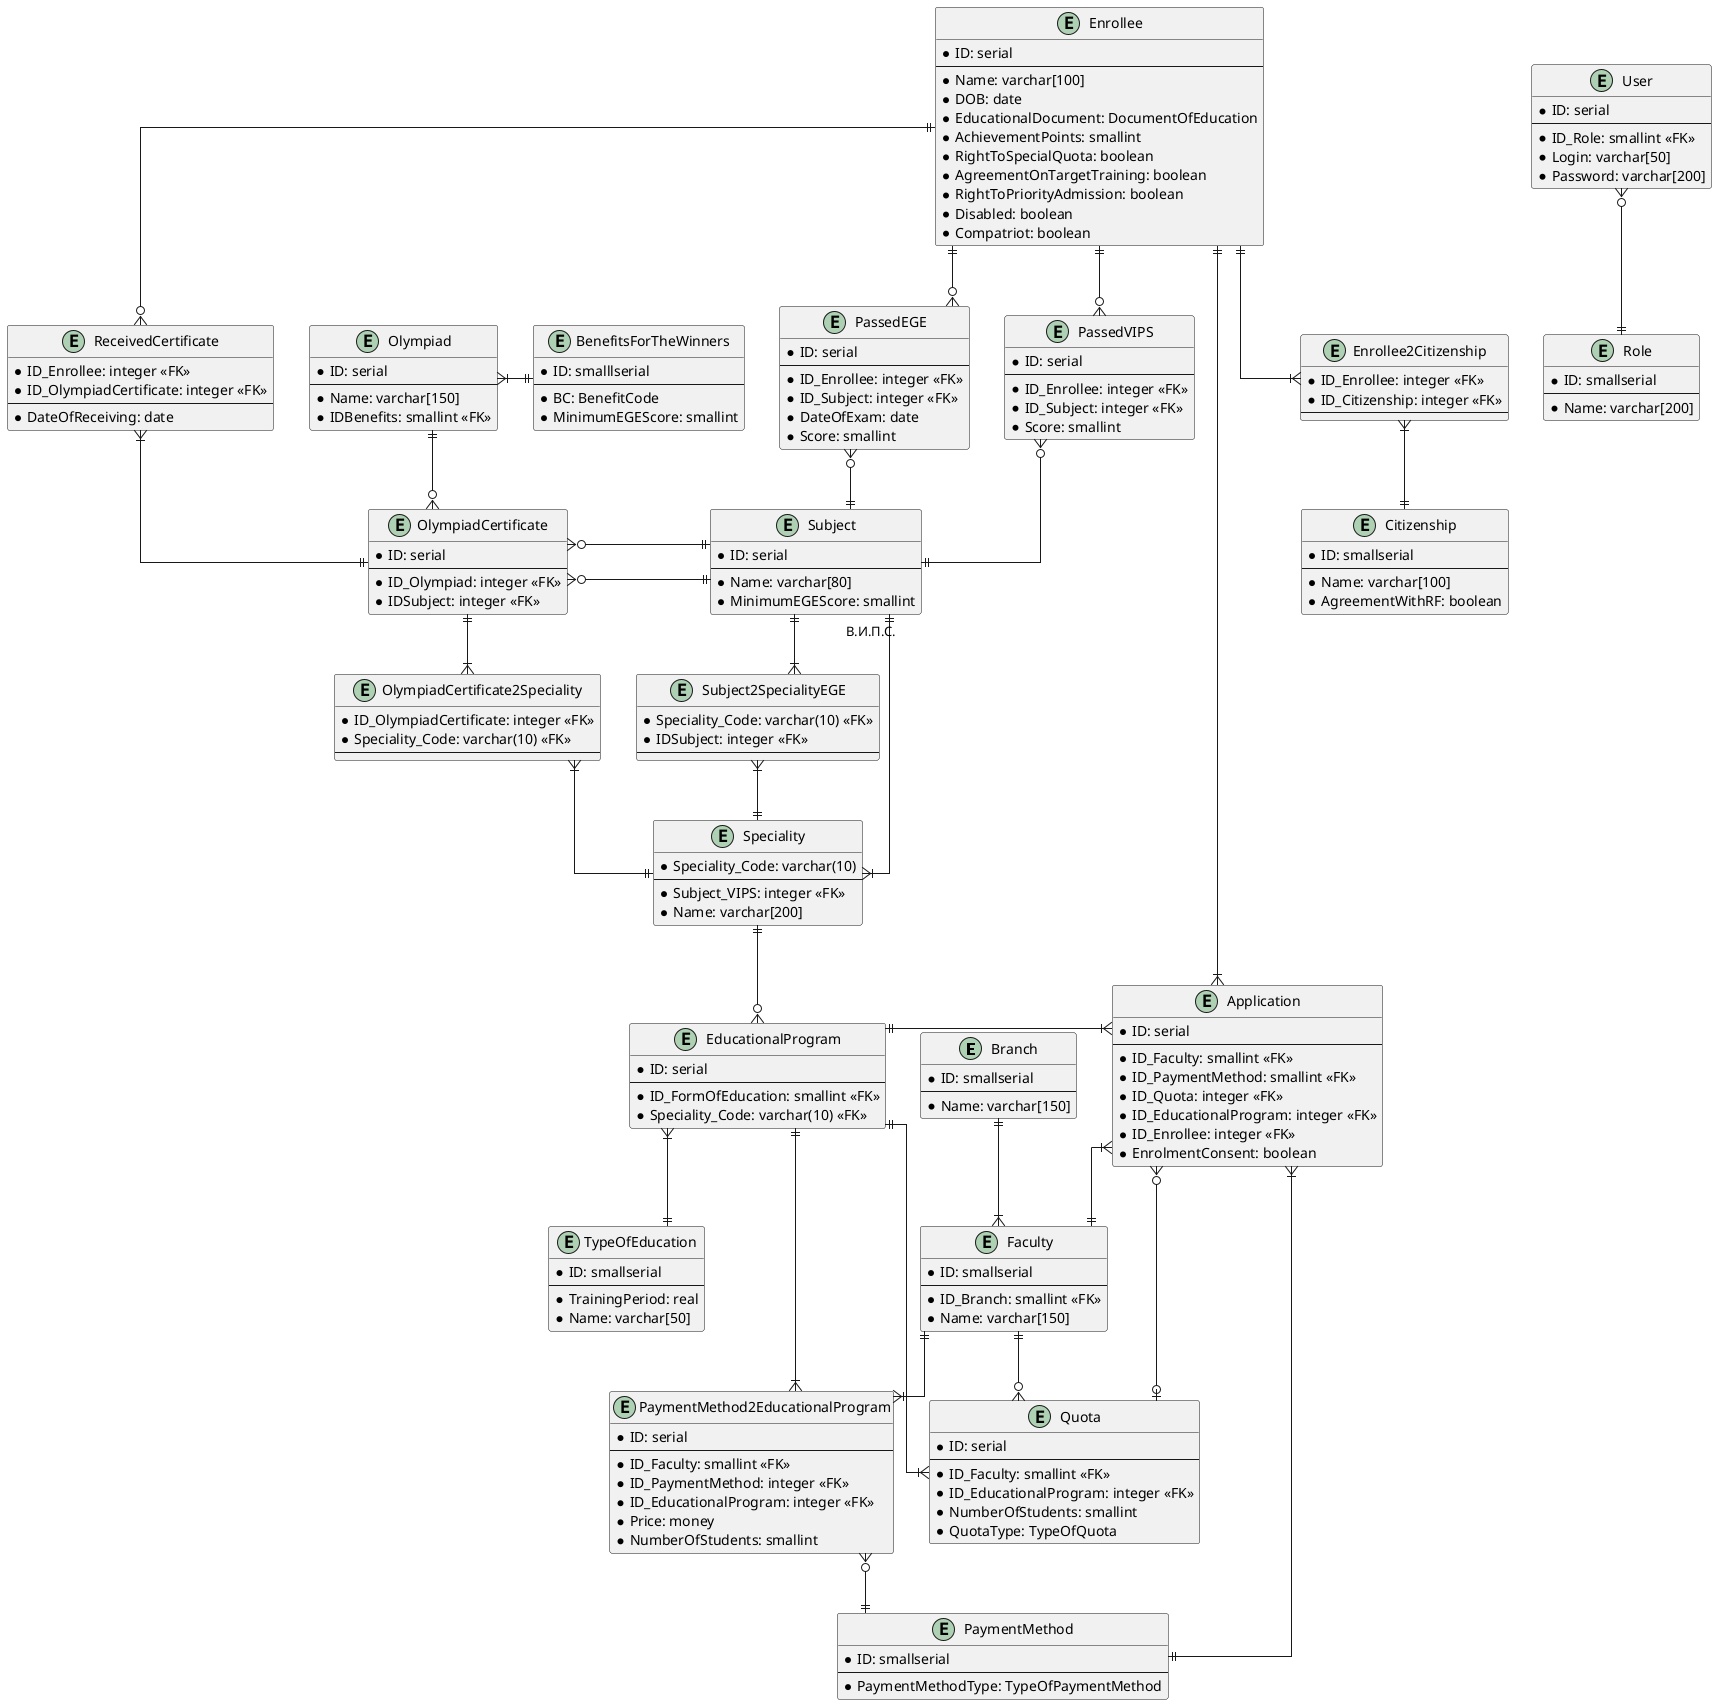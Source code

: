 @startuml
skinparam linetype ortho
'left to right direction
entity Branch {
	  * ID: smallserial
	  --
	  * Name: varchar[150]
}
entity Faculty {
	  * ID: smallserial
	  --
	  * ID_Branch: smallint <<FK>>
	  * Name: varchar[150]
}

entity Quota {
	* ID: serial
	--
	* ID_Faculty: smallint <<FK>>
	* ID_EducationalProgram: integer <<FK>>
	* NumberOfStudents: smallint
	* QuotaType: TypeOfQuota
}
entity PaymentMethod2EducationalProgram {
	* ID: serial
	--
	* ID_Faculty: smallint <<FK>>
	* ID_PaymentMethod: integer <<FK>>
	* ID_EducationalProgram: integer <<FK>>
	* Price: money
	* NumberOfStudents: smallint
}

entity TypeOfEducation {
	  * ID: smallserial
	  --
	  * TrainingPeriod: real
	  * Name: varchar[50]
}
entity EducationalProgram {
	  * ID: serial
	  --
	  * ID_FormOfEducation: smallint <<FK>>
	  * Speciality_Code: varchar(10) <<FK>>
}
entity PaymentMethod {
	  * ID: smallserial
	  --
	  * PaymentMethodType: TypeOfPaymentMethod
}


entity Speciality {
	* Speciality_Code: varchar(10)
	--
	* Subject_VIPS: integer <<FK>>
	* Name: varchar[200]
}

'Faculty ||--|{ PaymentMethod2EducationalProgram
'Branch ||--|{ Faculty
'Faculty ||--o{ Quota

'EducationalProgram ||--|{  PaymentMethod2EducationalProgram
'PaymentMethod2EducationalProgram }o--|| PaymentMethod

'Quota }|--|| EducationalProgram

'EducationalProgram }|--|| TypeOfEducation
'EducationalProgram }|--|| Speciality





skinparam linetype ortho
'entity Speciality {
	'* Speciality_Code: varchar(10)
	'--
	'* Subject_VIPS: integer <<FK>>
	'* Name: varchar[200]
'}
entity Subject2SpecialityEGE {
	* Speciality_Code: varchar(10) <<FK>>
	* IDSubject: integer <<FK>>
	--
}
'entity Subject {
	'* ID: serial
	'--
	'* Name: varchar[80]
	'* MinimumEGEScore: smallint 
'}

entity BenefitsForTheWinners {
	* ID: smalllserial
	--
	* BC: BenefitCode
	* MinimumEGEScore: smallint
}

entity Olympiad {
	* ID: serial
	--
	* Name: varchar[150]
	* IDBenefits: smallint <<FK>>
}
entity OlympiadCertificate {
	* ID: serial
	--
	* ID_Olympiad: integer <<FK>>
	* IDSubject: integer <<FK>>
}
entity OlympiadCertificate2Speciality {
	* ID_OlympiadCertificate: integer <<FK>>
	* Speciality_Code: varchar(10) <<FK>>
	--
}

'entity EducationalProgram {
	  '* ID: serial
	  '--
	  '* ID_FormOfEducation: smallint <<FK>>
	  '* Speciality_Code: varchar(10) <<FK>>
'}

'BenefitsForTheWinners ||-left-|{ Olympiad
'Olympiad ||--o{ OlympiadCertificate
'EducationalProgram }|--|| Speciality
'Speciality }|-left-|| "В.И.П.С." Subject
'Subject ||--|{ Subject2SpecialityEGE
'Subject2SpecialityEGE }|--|| Speciality
'OlympiadCertificate ||--|{ OlympiadCertificate2Speciality
'OlympiadCertificate2Speciality }|--||  Speciality
'OlympiadCertificate }o--|| Subject


skinparam linetype ortho
entity Enrollee {
	* ID: serial
	--
	* Name: varchar[100]
	* DOB: date
	* EducationalDocument: DocumentOfEducation
	* AchievementPoints: smallint
	* RightToSpecialQuota: boolean
	* AgreementOnTargetTraining: boolean
	* RightToPriorityAdmission: boolean
	* Disabled: boolean
	* Compatriot: boolean
}

entity ReceivedCertificate {
	* ID_Enrollee: integer <<FK>>
	* ID_OlympiadCertificate: integer <<FK>>
	--
	* DateOfReceiving: date
}
'entity OlympiadCertificate {
	'* ID: serial
	'--
	'* ID_Olympiad: integer <<FK>>
	'* IDSubject: integer <<FK>>
'}
entity PassedEGE {
	* ID: serial
	--
	* ID_Enrollee: integer <<FK>>
	* ID_Subject: integer <<FK>>
	* DateOfExam: date
	* Score: smallint
}
entity Subject {
	* ID: serial
	--
	* Name: varchar[80]
	* MinimumEGEScore: smallint 
}
entity PassedVIPS {
	* ID: serial
	--
	* ID_Enrollee: integer <<FK>>
	* ID_Subject: integer <<FK>>
	* Score: smallint
}
entity Citizenship {
	* ID: smallserial
	--
	* Name: varchar[100]
	* AgreementWithRF: boolean
}

entity Enrollee2Citizenship {
	* ID_Enrollee: integer <<FK>>
	* ID_Citizenship: integer <<FK>>
	--
}

'Enrollee ||--o{ ReceivedCertificate
'ReceivedCertificate }|--o| OlympiadCertificate
'Enrollee ||--o{ PassedEGE
'PassedEGE }o--|| Subject
'Enrollee ||--o{ PassedVIPS
'PassedVIPS }o--|| Subject
'Enrollee ||--|{ Enrollee2Citizenship
'Enrollee2Citizenship }|--|| Citizenship
'OlympiadCertificate }o-left-|| Subject

skinparam linetype ortho
'entity Enrollee {
	'* ID: serial
	'--
	'* Name: varchar[100]
	'* DOB: date
	'* EducationalDocument: DocumentOfEducation
	'* AchievementPoints: smallint
	'* RightToSpecialQuota: boolean
	'* AgreementOnTargetTraining: boolean
	'* RightToPriorityAdmission: boolean
	'* Disabled: boolean
	'* Compatriot: boolean
'}
entity Application {
	* ID: serial
	--
	* ID_Faculty: smallint <<FK>>
	* ID_PaymentMethod: smallint <<FK>>
	* ID_Quota: integer <<FK>>
	* ID_EducationalProgram: integer <<FK>>
	* ID_Enrollee: integer <<FK>>
	* EnrolmentConsent: boolean
}
'entity EducationalProgram {
	  '* ID: serial
	  '--
	  '* ID_FormOfEducation: smallint <<FK>>
	  '* Speciality_Code: varchar(10) <<FK>>
'}
'entity PaymentMethod {
	  '* ID: smallserial
	  '--
	  '* PaymentMethodType: TypeOfPaymentMethod
'}
'entity Faculty {
	  '* ID: smallserial
	  '--
	  '* ID_Branch: smallint <<FK>>
	  '* Name: varchar[150]
'}
'entity Quota {
	'* ID: serial
	'--
	'* ID_Faculty: smallint <<FK>>
	'* ID_EducationalProgram: integer <<FK>>
	'* NumberOfStudents: smallint
	'* QuotaType: TypeOfQuota
'}
'Enrollee ||--|{ Application 
'Application }|-left--|| EducationalProgram
'Application }|-right-|| PaymentMethod
'Application }|--|| Faculty
'Application }o--o| Quota


entity User {
	* ID: serial
	--
	* ID_Role: smallint <<FK>>
	* Login: varchar[50]
	* Password: varchar[200]
}
entity Role {
	* ID: smallserial
	--
	* Name: varchar[200]
}	

Application }|--|| Faculty
Application }|-left--|| EducationalProgram
Application }o--o| Quota
Application }|-right-|| PaymentMethod
BenefitsForTheWinners ||-left-|{ Olympiad
Branch ||--|{ Faculty
EducationalProgram ||--|{  PaymentMethod2EducationalProgram
EducationalProgram }|--|| TypeOfEducation
Enrollee2Citizenship }|--|| Citizenship
Enrollee ||--|{ Application 
Enrollee ||--|{ Enrollee2Citizenship
Enrollee ||--o{ PassedEGE
Enrollee ||--o{ PassedVIPS
Enrollee ||--o{ ReceivedCertificate
Faculty ||--o{ Quota
Faculty ||--|{ PaymentMethod2EducationalProgram
OlympiadCertificate2Speciality }|--||  Speciality
OlympiadCertificate }o-left-|| Subject
OlympiadCertificate ||--|{ OlympiadCertificate2Speciality
OlympiadCertificate }o--|| Subject
Olympiad ||--o{ OlympiadCertificate
PassedEGE }o--|| Subject
PassedVIPS }o--|| Subject
PaymentMethod2EducationalProgram }o--|| PaymentMethod
Quota }|--|| EducationalProgram
ReceivedCertificate }|--|| OlympiadCertificate
Speciality }|-left-|| "В.И.П.С." Subject
Subject2SpecialityEGE }|--|| Speciality
Subject ||--|{ Subject2SpecialityEGE
Speciality ||--o{ EducationalProgram
User }o--|| Role
@enduml

